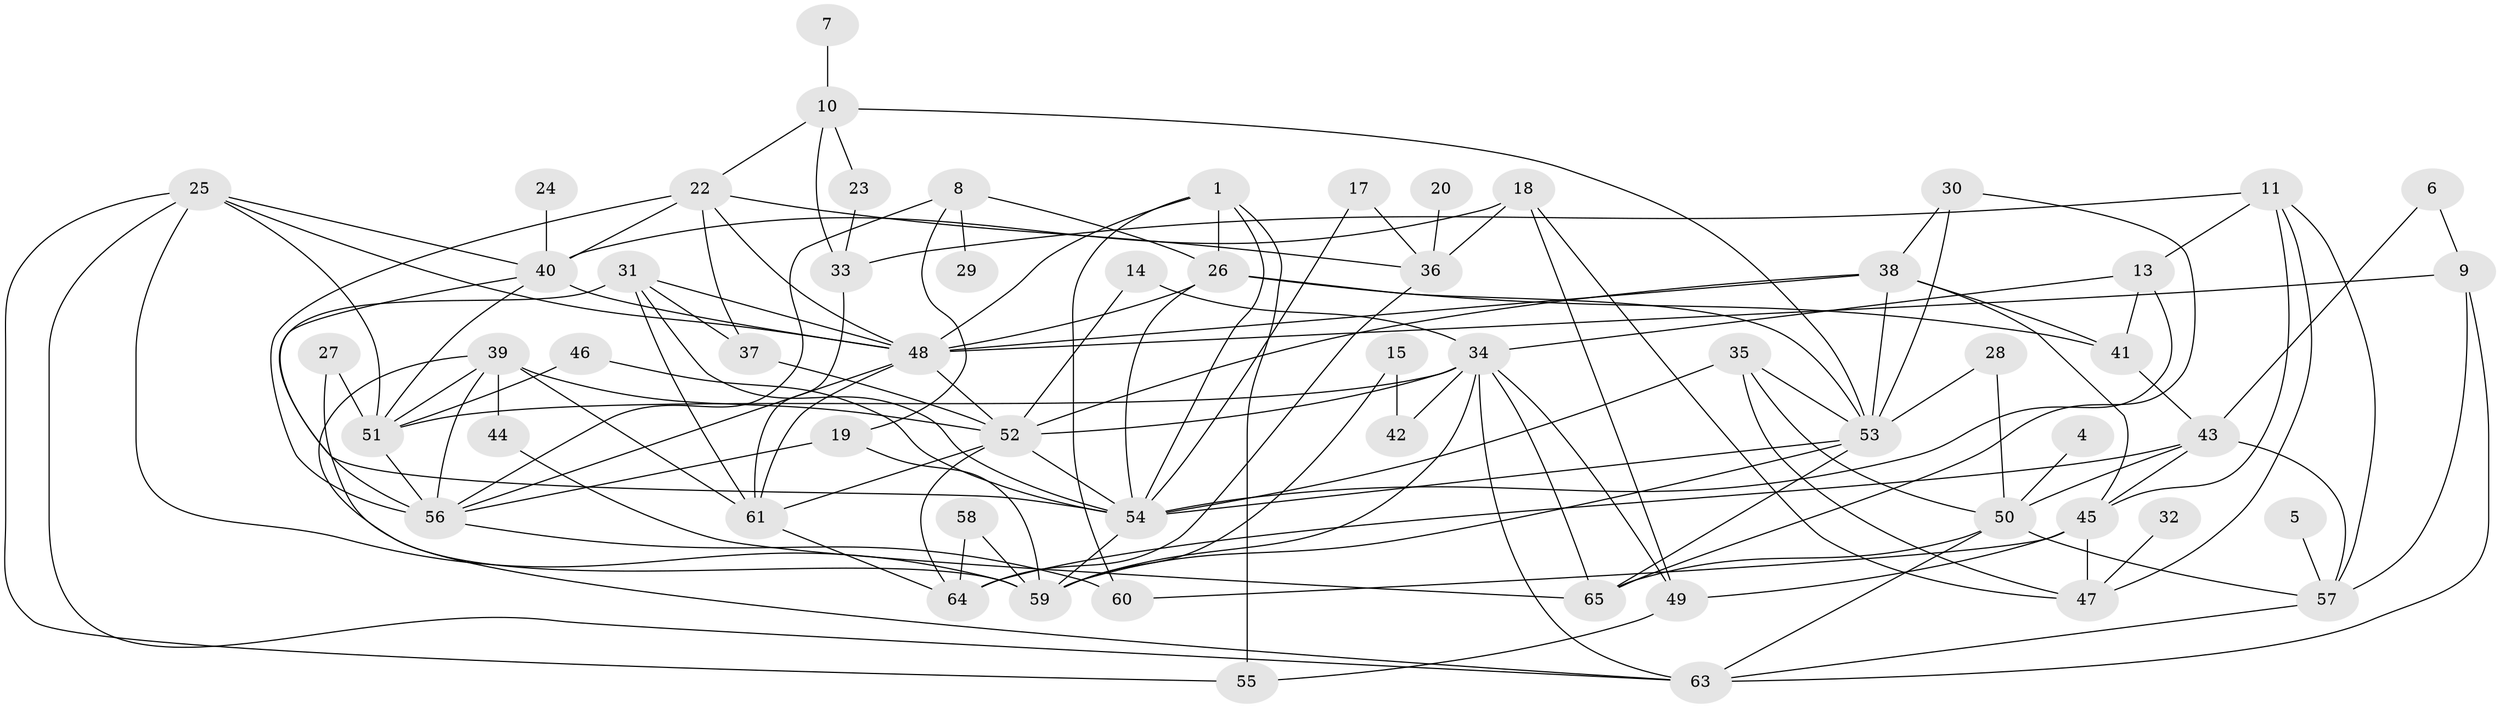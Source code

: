 // original degree distribution, {3: 0.2153846153846154, 6: 0.05384615384615385, 2: 0.19230769230769232, 5: 0.13076923076923078, 4: 0.15384615384615385, 7: 0.03076923076923077, 1: 0.16153846153846155, 0: 0.046153846153846156, 8: 0.015384615384615385}
// Generated by graph-tools (version 1.1) at 2025/25/03/09/25 03:25:15]
// undirected, 59 vertices, 131 edges
graph export_dot {
graph [start="1"]
  node [color=gray90,style=filled];
  1;
  4;
  5;
  6;
  7;
  8;
  9;
  10;
  11;
  13;
  14;
  15;
  17;
  18;
  19;
  20;
  22;
  23;
  24;
  25;
  26;
  27;
  28;
  29;
  30;
  31;
  32;
  33;
  34;
  35;
  36;
  37;
  38;
  39;
  40;
  41;
  42;
  43;
  44;
  45;
  46;
  47;
  48;
  49;
  50;
  51;
  52;
  53;
  54;
  55;
  56;
  57;
  58;
  59;
  60;
  61;
  63;
  64;
  65;
  1 -- 26 [weight=1.0];
  1 -- 48 [weight=1.0];
  1 -- 54 [weight=1.0];
  1 -- 55 [weight=1.0];
  1 -- 60 [weight=1.0];
  4 -- 50 [weight=1.0];
  5 -- 57 [weight=1.0];
  6 -- 9 [weight=1.0];
  6 -- 43 [weight=1.0];
  7 -- 10 [weight=1.0];
  8 -- 19 [weight=1.0];
  8 -- 26 [weight=1.0];
  8 -- 29 [weight=1.0];
  8 -- 56 [weight=1.0];
  9 -- 48 [weight=1.0];
  9 -- 57 [weight=1.0];
  9 -- 63 [weight=1.0];
  10 -- 22 [weight=1.0];
  10 -- 23 [weight=1.0];
  10 -- 33 [weight=1.0];
  10 -- 53 [weight=1.0];
  11 -- 13 [weight=1.0];
  11 -- 33 [weight=1.0];
  11 -- 45 [weight=1.0];
  11 -- 47 [weight=1.0];
  11 -- 57 [weight=1.0];
  13 -- 34 [weight=1.0];
  13 -- 41 [weight=1.0];
  13 -- 54 [weight=1.0];
  14 -- 34 [weight=1.0];
  14 -- 52 [weight=1.0];
  15 -- 42 [weight=1.0];
  15 -- 59 [weight=1.0];
  17 -- 36 [weight=1.0];
  17 -- 54 [weight=1.0];
  18 -- 36 [weight=1.0];
  18 -- 40 [weight=2.0];
  18 -- 47 [weight=1.0];
  18 -- 49 [weight=1.0];
  19 -- 56 [weight=1.0];
  19 -- 59 [weight=1.0];
  20 -- 36 [weight=1.0];
  22 -- 36 [weight=1.0];
  22 -- 37 [weight=1.0];
  22 -- 40 [weight=1.0];
  22 -- 48 [weight=1.0];
  22 -- 56 [weight=1.0];
  23 -- 33 [weight=1.0];
  24 -- 40 [weight=1.0];
  25 -- 40 [weight=1.0];
  25 -- 48 [weight=1.0];
  25 -- 51 [weight=1.0];
  25 -- 55 [weight=1.0];
  25 -- 59 [weight=1.0];
  25 -- 63 [weight=1.0];
  26 -- 41 [weight=1.0];
  26 -- 48 [weight=1.0];
  26 -- 53 [weight=1.0];
  26 -- 54 [weight=1.0];
  27 -- 51 [weight=1.0];
  27 -- 59 [weight=1.0];
  28 -- 50 [weight=1.0];
  28 -- 53 [weight=1.0];
  30 -- 38 [weight=1.0];
  30 -- 53 [weight=1.0];
  30 -- 65 [weight=1.0];
  31 -- 37 [weight=1.0];
  31 -- 48 [weight=1.0];
  31 -- 54 [weight=2.0];
  31 -- 56 [weight=1.0];
  31 -- 61 [weight=1.0];
  32 -- 47 [weight=1.0];
  33 -- 61 [weight=1.0];
  34 -- 42 [weight=1.0];
  34 -- 49 [weight=1.0];
  34 -- 51 [weight=1.0];
  34 -- 52 [weight=1.0];
  34 -- 59 [weight=1.0];
  34 -- 63 [weight=1.0];
  34 -- 65 [weight=1.0];
  35 -- 47 [weight=1.0];
  35 -- 50 [weight=1.0];
  35 -- 53 [weight=1.0];
  35 -- 54 [weight=1.0];
  36 -- 64 [weight=1.0];
  37 -- 52 [weight=1.0];
  38 -- 41 [weight=1.0];
  38 -- 45 [weight=2.0];
  38 -- 48 [weight=1.0];
  38 -- 52 [weight=2.0];
  38 -- 53 [weight=1.0];
  39 -- 44 [weight=1.0];
  39 -- 51 [weight=1.0];
  39 -- 52 [weight=1.0];
  39 -- 56 [weight=2.0];
  39 -- 61 [weight=1.0];
  39 -- 63 [weight=1.0];
  40 -- 48 [weight=1.0];
  40 -- 51 [weight=1.0];
  40 -- 54 [weight=1.0];
  41 -- 43 [weight=1.0];
  43 -- 45 [weight=1.0];
  43 -- 50 [weight=1.0];
  43 -- 57 [weight=1.0];
  43 -- 64 [weight=1.0];
  44 -- 65 [weight=1.0];
  45 -- 47 [weight=1.0];
  45 -- 49 [weight=1.0];
  45 -- 60 [weight=1.0];
  46 -- 51 [weight=1.0];
  46 -- 54 [weight=1.0];
  48 -- 52 [weight=2.0];
  48 -- 56 [weight=1.0];
  48 -- 61 [weight=1.0];
  49 -- 55 [weight=1.0];
  50 -- 57 [weight=1.0];
  50 -- 63 [weight=1.0];
  50 -- 65 [weight=1.0];
  51 -- 56 [weight=1.0];
  52 -- 54 [weight=1.0];
  52 -- 61 [weight=1.0];
  52 -- 64 [weight=1.0];
  53 -- 54 [weight=1.0];
  53 -- 59 [weight=1.0];
  53 -- 65 [weight=1.0];
  54 -- 59 [weight=1.0];
  56 -- 60 [weight=1.0];
  57 -- 63 [weight=1.0];
  58 -- 59 [weight=1.0];
  58 -- 64 [weight=1.0];
  61 -- 64 [weight=1.0];
}
